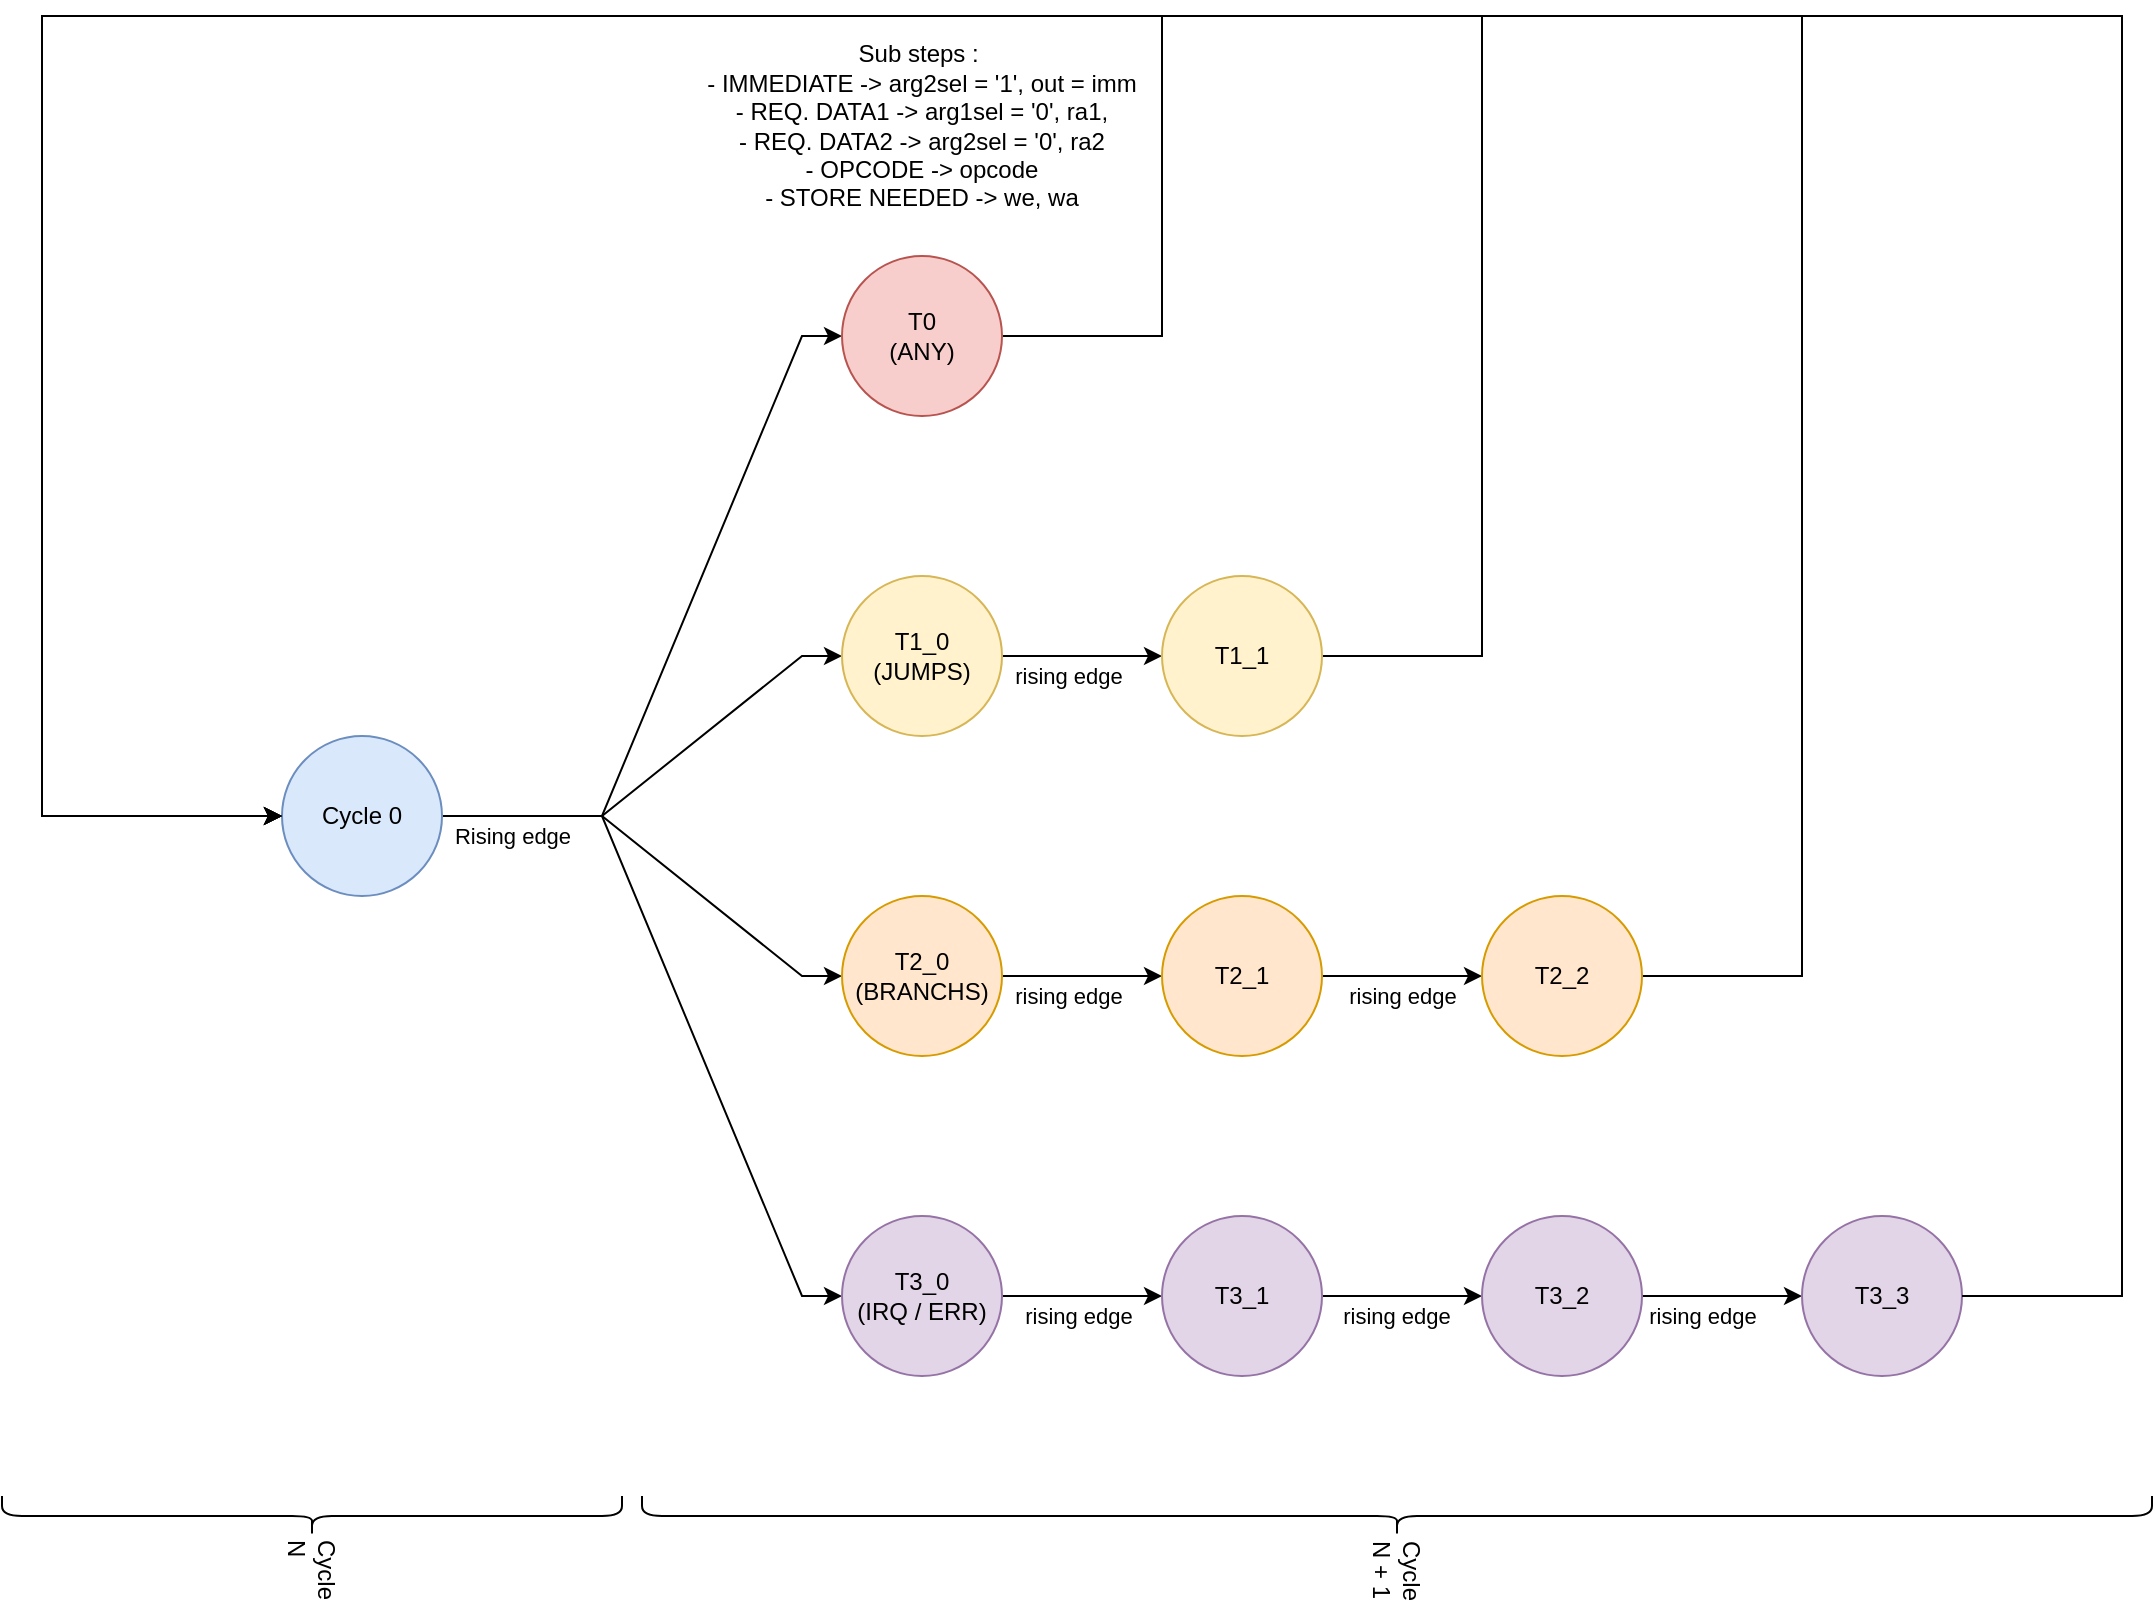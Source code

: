 <mxfile version="28.1.2">
  <diagram name="Page-1" id="MUY_kHoX3STjlGwm7zHz">
    <mxGraphModel dx="2276" dy="875" grid="1" gridSize="10" guides="1" tooltips="1" connect="1" arrows="1" fold="1" page="1" pageScale="1" pageWidth="850" pageHeight="1100" math="0" shadow="0">
      <root>
        <mxCell id="0" />
        <mxCell id="1" parent="0" />
        <mxCell id="urG9fmMTGDwK2hdQi71t-12" style="rounded=0;orthogonalLoop=1;jettySize=auto;html=1;" edge="1" parent="1" source="urG9fmMTGDwK2hdQi71t-1" target="urG9fmMTGDwK2hdQi71t-4">
          <mxGeometry relative="1" as="geometry">
            <Array as="points">
              <mxPoint x="240" y="440" />
              <mxPoint x="340" y="360" />
            </Array>
          </mxGeometry>
        </mxCell>
        <mxCell id="urG9fmMTGDwK2hdQi71t-13" style="rounded=0;orthogonalLoop=1;jettySize=auto;html=1;entryX=0;entryY=0.5;entryDx=0;entryDy=0;" edge="1" parent="1" source="urG9fmMTGDwK2hdQi71t-1" target="urG9fmMTGDwK2hdQi71t-3">
          <mxGeometry relative="1" as="geometry">
            <Array as="points">
              <mxPoint x="240" y="440" />
              <mxPoint x="340" y="200" />
            </Array>
          </mxGeometry>
        </mxCell>
        <mxCell id="urG9fmMTGDwK2hdQi71t-14" style="rounded=0;orthogonalLoop=1;jettySize=auto;html=1;" edge="1" parent="1" source="urG9fmMTGDwK2hdQi71t-1" target="urG9fmMTGDwK2hdQi71t-6">
          <mxGeometry relative="1" as="geometry">
            <Array as="points">
              <mxPoint x="240" y="440" />
              <mxPoint x="340" y="520" />
            </Array>
          </mxGeometry>
        </mxCell>
        <mxCell id="urG9fmMTGDwK2hdQi71t-16" style="rounded=0;orthogonalLoop=1;jettySize=auto;html=1;entryX=0;entryY=0.5;entryDx=0;entryDy=0;" edge="1" parent="1" source="urG9fmMTGDwK2hdQi71t-1" target="urG9fmMTGDwK2hdQi71t-9">
          <mxGeometry relative="1" as="geometry">
            <Array as="points">
              <mxPoint x="240" y="440" />
              <mxPoint x="340" y="680" />
            </Array>
          </mxGeometry>
        </mxCell>
        <mxCell id="urG9fmMTGDwK2hdQi71t-29" value="Rising edge" style="edgeLabel;html=1;align=center;verticalAlign=middle;resizable=0;points=[];" vertex="1" connectable="0" parent="urG9fmMTGDwK2hdQi71t-16">
          <mxGeometry x="-0.805" y="1" relative="1" as="geometry">
            <mxPoint y="11" as="offset" />
          </mxGeometry>
        </mxCell>
        <mxCell id="urG9fmMTGDwK2hdQi71t-1" value="Cycle 0" style="ellipse;whiteSpace=wrap;html=1;aspect=fixed;fillColor=#dae8fc;strokeColor=#6c8ebf;" vertex="1" parent="1">
          <mxGeometry x="80" y="400" width="80" height="80" as="geometry" />
        </mxCell>
        <mxCell id="urG9fmMTGDwK2hdQi71t-25" style="rounded=0;orthogonalLoop=1;jettySize=auto;html=1;entryX=0;entryY=0.5;entryDx=0;entryDy=0;" edge="1" parent="1" source="urG9fmMTGDwK2hdQi71t-3" target="urG9fmMTGDwK2hdQi71t-1">
          <mxGeometry relative="1" as="geometry">
            <Array as="points">
              <mxPoint x="520" y="200" />
              <mxPoint x="520" y="40" />
              <mxPoint x="-40" y="40" />
              <mxPoint x="-40" y="440" />
            </Array>
          </mxGeometry>
        </mxCell>
        <mxCell id="urG9fmMTGDwK2hdQi71t-3" value="T0&lt;br&gt;(ANY)" style="ellipse;whiteSpace=wrap;html=1;aspect=fixed;fillColor=#f8cecc;strokeColor=#b85450;" vertex="1" parent="1">
          <mxGeometry x="360" y="160" width="80" height="80" as="geometry" />
        </mxCell>
        <mxCell id="urG9fmMTGDwK2hdQi71t-17" style="edgeStyle=orthogonalEdgeStyle;rounded=0;orthogonalLoop=1;jettySize=auto;html=1;entryX=0;entryY=0.5;entryDx=0;entryDy=0;" edge="1" parent="1" source="urG9fmMTGDwK2hdQi71t-4" target="urG9fmMTGDwK2hdQi71t-5">
          <mxGeometry relative="1" as="geometry" />
        </mxCell>
        <mxCell id="urG9fmMTGDwK2hdQi71t-30" value="rising edge" style="edgeLabel;html=1;align=center;verticalAlign=middle;resizable=0;points=[];" vertex="1" connectable="0" parent="urG9fmMTGDwK2hdQi71t-17">
          <mxGeometry x="-0.175" y="-4" relative="1" as="geometry">
            <mxPoint y="6" as="offset" />
          </mxGeometry>
        </mxCell>
        <mxCell id="urG9fmMTGDwK2hdQi71t-4" value="T1_0&lt;div&gt;(JUMPS)&lt;/div&gt;" style="ellipse;whiteSpace=wrap;html=1;aspect=fixed;fillColor=#fff2cc;strokeColor=#d6b656;" vertex="1" parent="1">
          <mxGeometry x="360" y="320" width="80" height="80" as="geometry" />
        </mxCell>
        <mxCell id="urG9fmMTGDwK2hdQi71t-26" style="rounded=0;orthogonalLoop=1;jettySize=auto;html=1;entryX=0;entryY=0.5;entryDx=0;entryDy=0;" edge="1" parent="1" source="urG9fmMTGDwK2hdQi71t-5" target="urG9fmMTGDwK2hdQi71t-1">
          <mxGeometry relative="1" as="geometry">
            <Array as="points">
              <mxPoint x="680" y="360" />
              <mxPoint x="680" y="40" />
              <mxPoint x="-40" y="40" />
              <mxPoint x="-40" y="440" />
            </Array>
          </mxGeometry>
        </mxCell>
        <mxCell id="urG9fmMTGDwK2hdQi71t-5" value="T1_1" style="ellipse;whiteSpace=wrap;html=1;aspect=fixed;fillColor=#fff2cc;strokeColor=#d6b656;" vertex="1" parent="1">
          <mxGeometry x="520" y="320" width="80" height="80" as="geometry" />
        </mxCell>
        <mxCell id="urG9fmMTGDwK2hdQi71t-18" style="edgeStyle=orthogonalEdgeStyle;rounded=0;orthogonalLoop=1;jettySize=auto;html=1;entryX=0;entryY=0.5;entryDx=0;entryDy=0;" edge="1" parent="1" source="urG9fmMTGDwK2hdQi71t-6" target="urG9fmMTGDwK2hdQi71t-7">
          <mxGeometry relative="1" as="geometry" />
        </mxCell>
        <mxCell id="urG9fmMTGDwK2hdQi71t-31" value="rising edge" style="edgeLabel;html=1;align=center;verticalAlign=middle;resizable=0;points=[];" vertex="1" connectable="0" parent="urG9fmMTGDwK2hdQi71t-18">
          <mxGeometry x="-0.175" relative="1" as="geometry">
            <mxPoint y="10" as="offset" />
          </mxGeometry>
        </mxCell>
        <mxCell id="urG9fmMTGDwK2hdQi71t-6" value="T2_0&lt;div&gt;(BRANCHS)&lt;/div&gt;" style="ellipse;whiteSpace=wrap;html=1;aspect=fixed;fillColor=#ffe6cc;strokeColor=#d79b00;" vertex="1" parent="1">
          <mxGeometry x="360" y="480" width="80" height="80" as="geometry" />
        </mxCell>
        <mxCell id="urG9fmMTGDwK2hdQi71t-19" style="edgeStyle=orthogonalEdgeStyle;rounded=0;orthogonalLoop=1;jettySize=auto;html=1;" edge="1" parent="1" source="urG9fmMTGDwK2hdQi71t-7" target="urG9fmMTGDwK2hdQi71t-8">
          <mxGeometry relative="1" as="geometry" />
        </mxCell>
        <mxCell id="urG9fmMTGDwK2hdQi71t-33" value="rising edge" style="edgeLabel;html=1;align=center;verticalAlign=middle;resizable=0;points=[];" vertex="1" connectable="0" parent="urG9fmMTGDwK2hdQi71t-19">
          <mxGeometry x="-0.3" y="-1" relative="1" as="geometry">
            <mxPoint x="12" y="9" as="offset" />
          </mxGeometry>
        </mxCell>
        <mxCell id="urG9fmMTGDwK2hdQi71t-7" value="T2_1" style="ellipse;whiteSpace=wrap;html=1;aspect=fixed;fillColor=#ffe6cc;strokeColor=#d79b00;" vertex="1" parent="1">
          <mxGeometry x="520" y="480" width="80" height="80" as="geometry" />
        </mxCell>
        <mxCell id="urG9fmMTGDwK2hdQi71t-27" style="rounded=0;orthogonalLoop=1;jettySize=auto;html=1;entryX=0;entryY=0.5;entryDx=0;entryDy=0;" edge="1" parent="1" source="urG9fmMTGDwK2hdQi71t-8" target="urG9fmMTGDwK2hdQi71t-1">
          <mxGeometry relative="1" as="geometry">
            <Array as="points">
              <mxPoint x="840" y="520" />
              <mxPoint x="840" y="40" />
              <mxPoint x="-40" y="40" />
              <mxPoint x="-40" y="440" />
            </Array>
          </mxGeometry>
        </mxCell>
        <mxCell id="urG9fmMTGDwK2hdQi71t-8" value="T2_2" style="ellipse;whiteSpace=wrap;html=1;aspect=fixed;fillColor=#ffe6cc;strokeColor=#d79b00;" vertex="1" parent="1">
          <mxGeometry x="680" y="480" width="80" height="80" as="geometry" />
        </mxCell>
        <mxCell id="urG9fmMTGDwK2hdQi71t-20" style="edgeStyle=orthogonalEdgeStyle;rounded=0;orthogonalLoop=1;jettySize=auto;html=1;entryX=0;entryY=0.5;entryDx=0;entryDy=0;" edge="1" parent="1" source="urG9fmMTGDwK2hdQi71t-9" target="urG9fmMTGDwK2hdQi71t-10">
          <mxGeometry relative="1" as="geometry" />
        </mxCell>
        <mxCell id="urG9fmMTGDwK2hdQi71t-32" value="rising edge" style="edgeLabel;html=1;align=center;verticalAlign=middle;resizable=0;points=[];" vertex="1" connectable="0" parent="urG9fmMTGDwK2hdQi71t-20">
          <mxGeometry x="-0.05" y="-1" relative="1" as="geometry">
            <mxPoint y="9" as="offset" />
          </mxGeometry>
        </mxCell>
        <mxCell id="urG9fmMTGDwK2hdQi71t-9" value="T3_0&lt;div&gt;(IRQ / ERR)&lt;/div&gt;" style="ellipse;whiteSpace=wrap;html=1;aspect=fixed;fillColor=#e1d5e7;strokeColor=#9673a6;" vertex="1" parent="1">
          <mxGeometry x="360" y="640" width="80" height="80" as="geometry" />
        </mxCell>
        <mxCell id="urG9fmMTGDwK2hdQi71t-21" style="edgeStyle=orthogonalEdgeStyle;rounded=0;orthogonalLoop=1;jettySize=auto;html=1;entryX=0;entryY=0.5;entryDx=0;entryDy=0;" edge="1" parent="1" source="urG9fmMTGDwK2hdQi71t-10" target="urG9fmMTGDwK2hdQi71t-11">
          <mxGeometry relative="1" as="geometry" />
        </mxCell>
        <mxCell id="urG9fmMTGDwK2hdQi71t-34" value="rising edge" style="edgeLabel;html=1;align=center;verticalAlign=middle;resizable=0;points=[];" vertex="1" connectable="0" parent="urG9fmMTGDwK2hdQi71t-21">
          <mxGeometry x="-0.075" y="-2" relative="1" as="geometry">
            <mxPoint y="8" as="offset" />
          </mxGeometry>
        </mxCell>
        <mxCell id="urG9fmMTGDwK2hdQi71t-10" value="T3_1" style="ellipse;whiteSpace=wrap;html=1;aspect=fixed;fillColor=#e1d5e7;strokeColor=#9673a6;" vertex="1" parent="1">
          <mxGeometry x="520" y="640" width="80" height="80" as="geometry" />
        </mxCell>
        <mxCell id="urG9fmMTGDwK2hdQi71t-23" style="edgeStyle=orthogonalEdgeStyle;rounded=0;orthogonalLoop=1;jettySize=auto;html=1;entryX=0;entryY=0.5;entryDx=0;entryDy=0;" edge="1" parent="1" source="urG9fmMTGDwK2hdQi71t-11" target="urG9fmMTGDwK2hdQi71t-22">
          <mxGeometry relative="1" as="geometry" />
        </mxCell>
        <mxCell id="urG9fmMTGDwK2hdQi71t-35" value="rising edge" style="edgeLabel;html=1;align=center;verticalAlign=middle;resizable=0;points=[];" vertex="1" connectable="0" parent="urG9fmMTGDwK2hdQi71t-23">
          <mxGeometry x="0.3" y="-3" relative="1" as="geometry">
            <mxPoint x="-22" y="7" as="offset" />
          </mxGeometry>
        </mxCell>
        <mxCell id="urG9fmMTGDwK2hdQi71t-11" value="T3_2" style="ellipse;whiteSpace=wrap;html=1;aspect=fixed;fillColor=#e1d5e7;strokeColor=#9673a6;" vertex="1" parent="1">
          <mxGeometry x="680" y="640" width="80" height="80" as="geometry" />
        </mxCell>
        <mxCell id="urG9fmMTGDwK2hdQi71t-22" value="T3_3" style="ellipse;whiteSpace=wrap;html=1;aspect=fixed;fillColor=#e1d5e7;strokeColor=#9673a6;" vertex="1" parent="1">
          <mxGeometry x="840" y="640" width="80" height="80" as="geometry" />
        </mxCell>
        <mxCell id="urG9fmMTGDwK2hdQi71t-24" value="" style="endArrow=classic;html=1;rounded=0;entryX=0;entryY=0.5;entryDx=0;entryDy=0;" edge="1" parent="1" target="urG9fmMTGDwK2hdQi71t-1">
          <mxGeometry width="50" height="50" relative="1" as="geometry">
            <mxPoint x="920" y="680" as="sourcePoint" />
            <mxPoint x="970" y="630" as="targetPoint" />
            <Array as="points">
              <mxPoint x="1000" y="680" />
              <mxPoint x="1000" y="40" />
              <mxPoint x="520" y="40" />
              <mxPoint x="-40" y="40" />
              <mxPoint x="-40" y="440" />
            </Array>
          </mxGeometry>
        </mxCell>
        <mxCell id="urG9fmMTGDwK2hdQi71t-37" value="Cycle N" style="shape=curlyBracket;whiteSpace=wrap;html=1;rounded=1;flipH=1;labelPosition=right;verticalLabelPosition=middle;align=left;verticalAlign=middle;rotation=90;" vertex="1" parent="1">
          <mxGeometry x="85" y="635" width="20" height="310" as="geometry" />
        </mxCell>
        <mxCell id="urG9fmMTGDwK2hdQi71t-38" value="Cycle N + 1" style="shape=curlyBracket;whiteSpace=wrap;html=1;rounded=1;flipH=1;labelPosition=right;verticalLabelPosition=middle;align=left;verticalAlign=middle;rotation=90;" vertex="1" parent="1">
          <mxGeometry x="627.5" y="412.5" width="20" height="755" as="geometry" />
        </mxCell>
        <mxCell id="urG9fmMTGDwK2hdQi71t-42" value="Sub steps :&amp;nbsp;&lt;div&gt;- IMMEDIATE -&amp;gt; arg2sel = &#39;1&#39;, out = imm&lt;/div&gt;&lt;div&gt;- REQ. DATA1 -&amp;gt; arg1sel = &#39;0&#39;, ra1,&lt;/div&gt;&lt;div&gt;- REQ. DATA2 -&amp;gt; arg2sel = &#39;0&#39;, ra2&lt;/div&gt;&lt;div&gt;- OPCODE -&amp;gt; opcode&lt;/div&gt;&lt;div&gt;- STORE NEEDED -&amp;gt; we, wa&lt;/div&gt;" style="text;html=1;align=center;verticalAlign=middle;whiteSpace=wrap;rounded=0;" vertex="1" parent="1">
          <mxGeometry x="285" y="80" width="230" height="30" as="geometry" />
        </mxCell>
      </root>
    </mxGraphModel>
  </diagram>
</mxfile>
